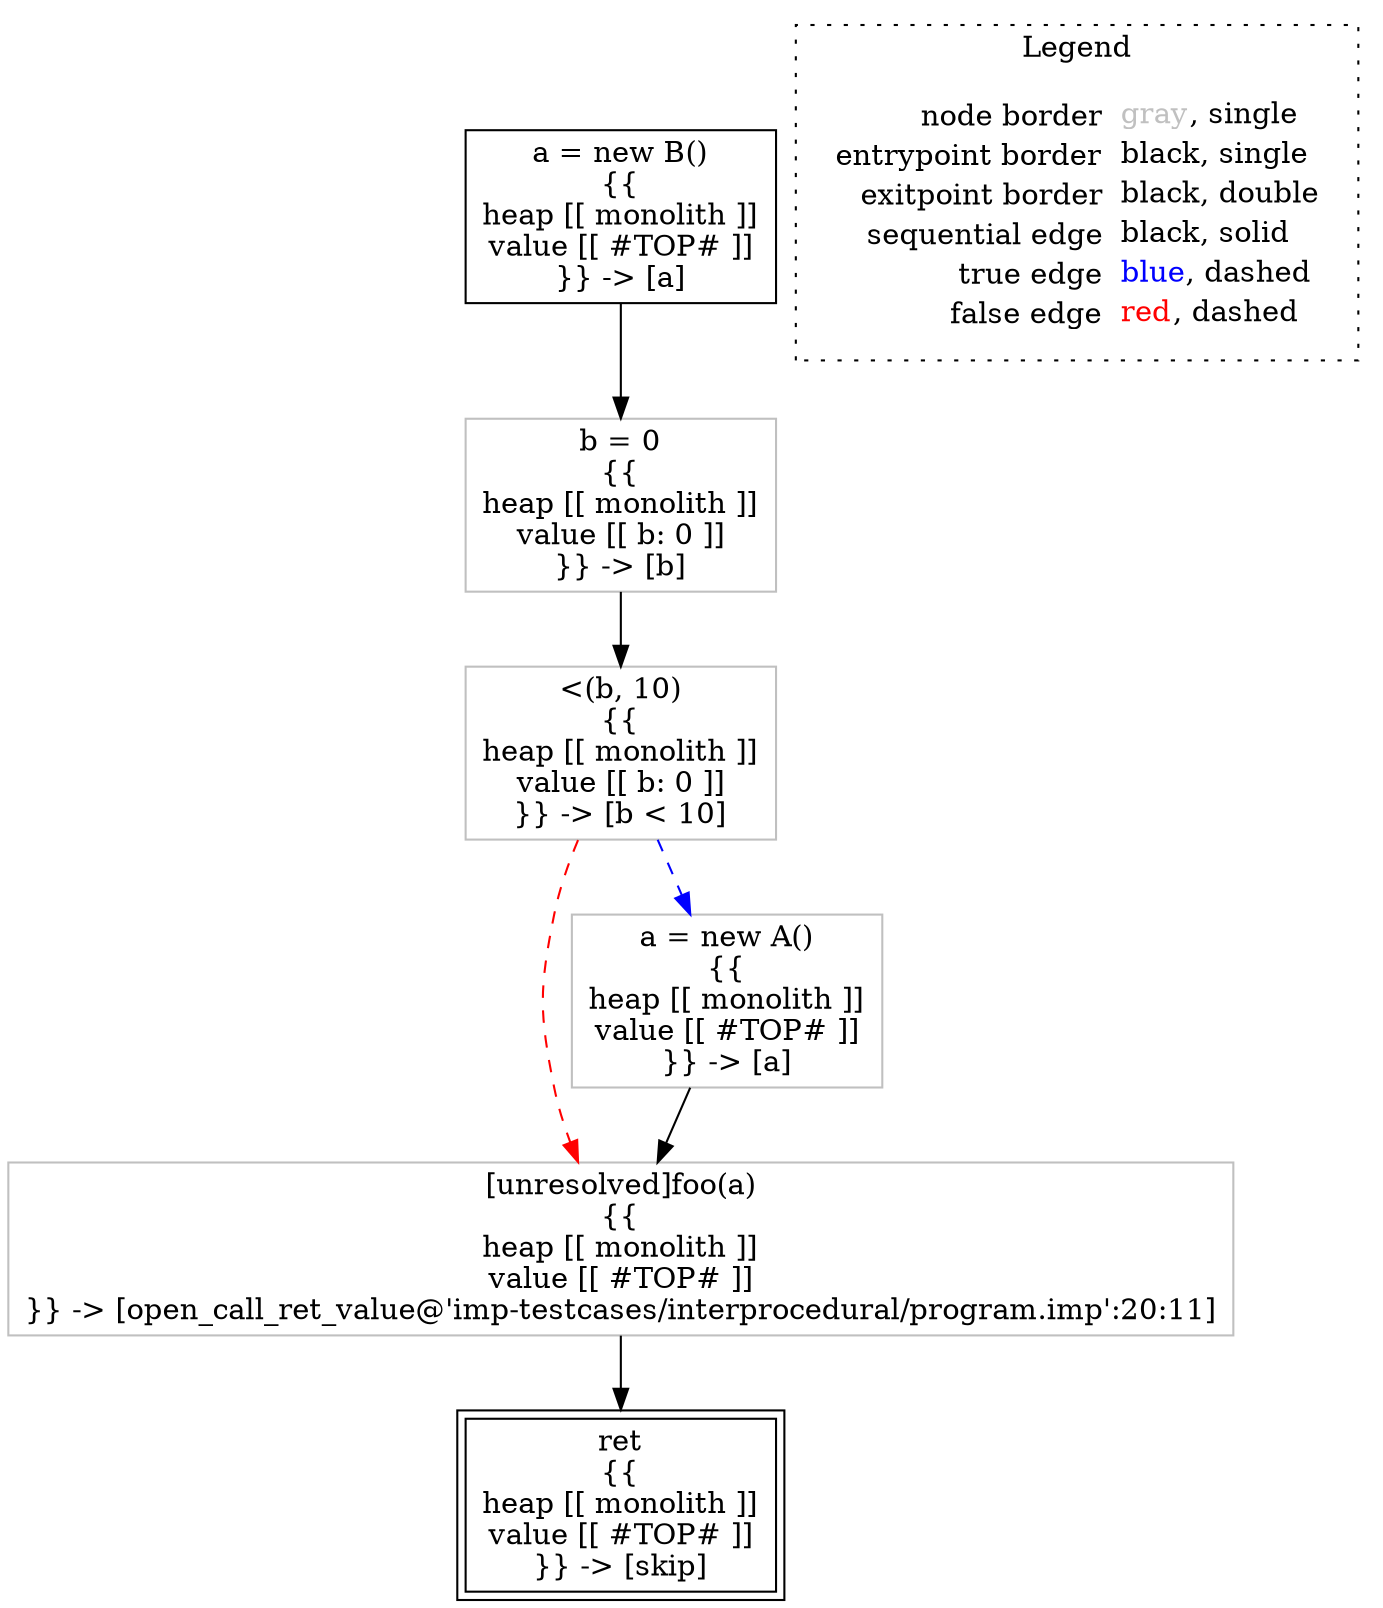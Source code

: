 digraph {
	"node0" [shape="rect",color="black",label=<a = new B()<BR/>{{<BR/>heap [[ monolith ]]<BR/>value [[ #TOP# ]]<BR/>}} -&gt; [a]>];
	"node1" [shape="rect",color="black",peripheries="2",label=<ret<BR/>{{<BR/>heap [[ monolith ]]<BR/>value [[ #TOP# ]]<BR/>}} -&gt; [skip]>];
	"node2" [shape="rect",color="gray",label=<[unresolved]foo(a)<BR/>{{<BR/>heap [[ monolith ]]<BR/>value [[ #TOP# ]]<BR/>}} -&gt; [open_call_ret_value@'imp-testcases/interprocedural/program.imp':20:11]>];
	"node3" [shape="rect",color="gray",label=<b = 0<BR/>{{<BR/>heap [[ monolith ]]<BR/>value [[ b: 0 ]]<BR/>}} -&gt; [b]>];
	"node4" [shape="rect",color="gray",label=<&lt;(b, 10)<BR/>{{<BR/>heap [[ monolith ]]<BR/>value [[ b: 0 ]]<BR/>}} -&gt; [b &lt; 10]>];
	"node5" [shape="rect",color="gray",label=<a = new A()<BR/>{{<BR/>heap [[ monolith ]]<BR/>value [[ #TOP# ]]<BR/>}} -&gt; [a]>];
	"node0" -> "node3" [color="black"];
	"node2" -> "node1" [color="black"];
	"node3" -> "node4" [color="black"];
	"node4" -> "node2" [color="red",style="dashed"];
	"node4" -> "node5" [color="blue",style="dashed"];
	"node5" -> "node2" [color="black"];
subgraph cluster_legend {
	label="Legend";
	style=dotted;
	node [shape=plaintext];
	"legend" [label=<<table border="0" cellpadding="2" cellspacing="0" cellborder="0"><tr><td align="right">node border&nbsp;</td><td align="left"><font color="gray">gray</font>, single</td></tr><tr><td align="right">entrypoint border&nbsp;</td><td align="left"><font color="black">black</font>, single</td></tr><tr><td align="right">exitpoint border&nbsp;</td><td align="left"><font color="black">black</font>, double</td></tr><tr><td align="right">sequential edge&nbsp;</td><td align="left"><font color="black">black</font>, solid</td></tr><tr><td align="right">true edge&nbsp;</td><td align="left"><font color="blue">blue</font>, dashed</td></tr><tr><td align="right">false edge&nbsp;</td><td align="left"><font color="red">red</font>, dashed</td></tr></table>>];
}

}
